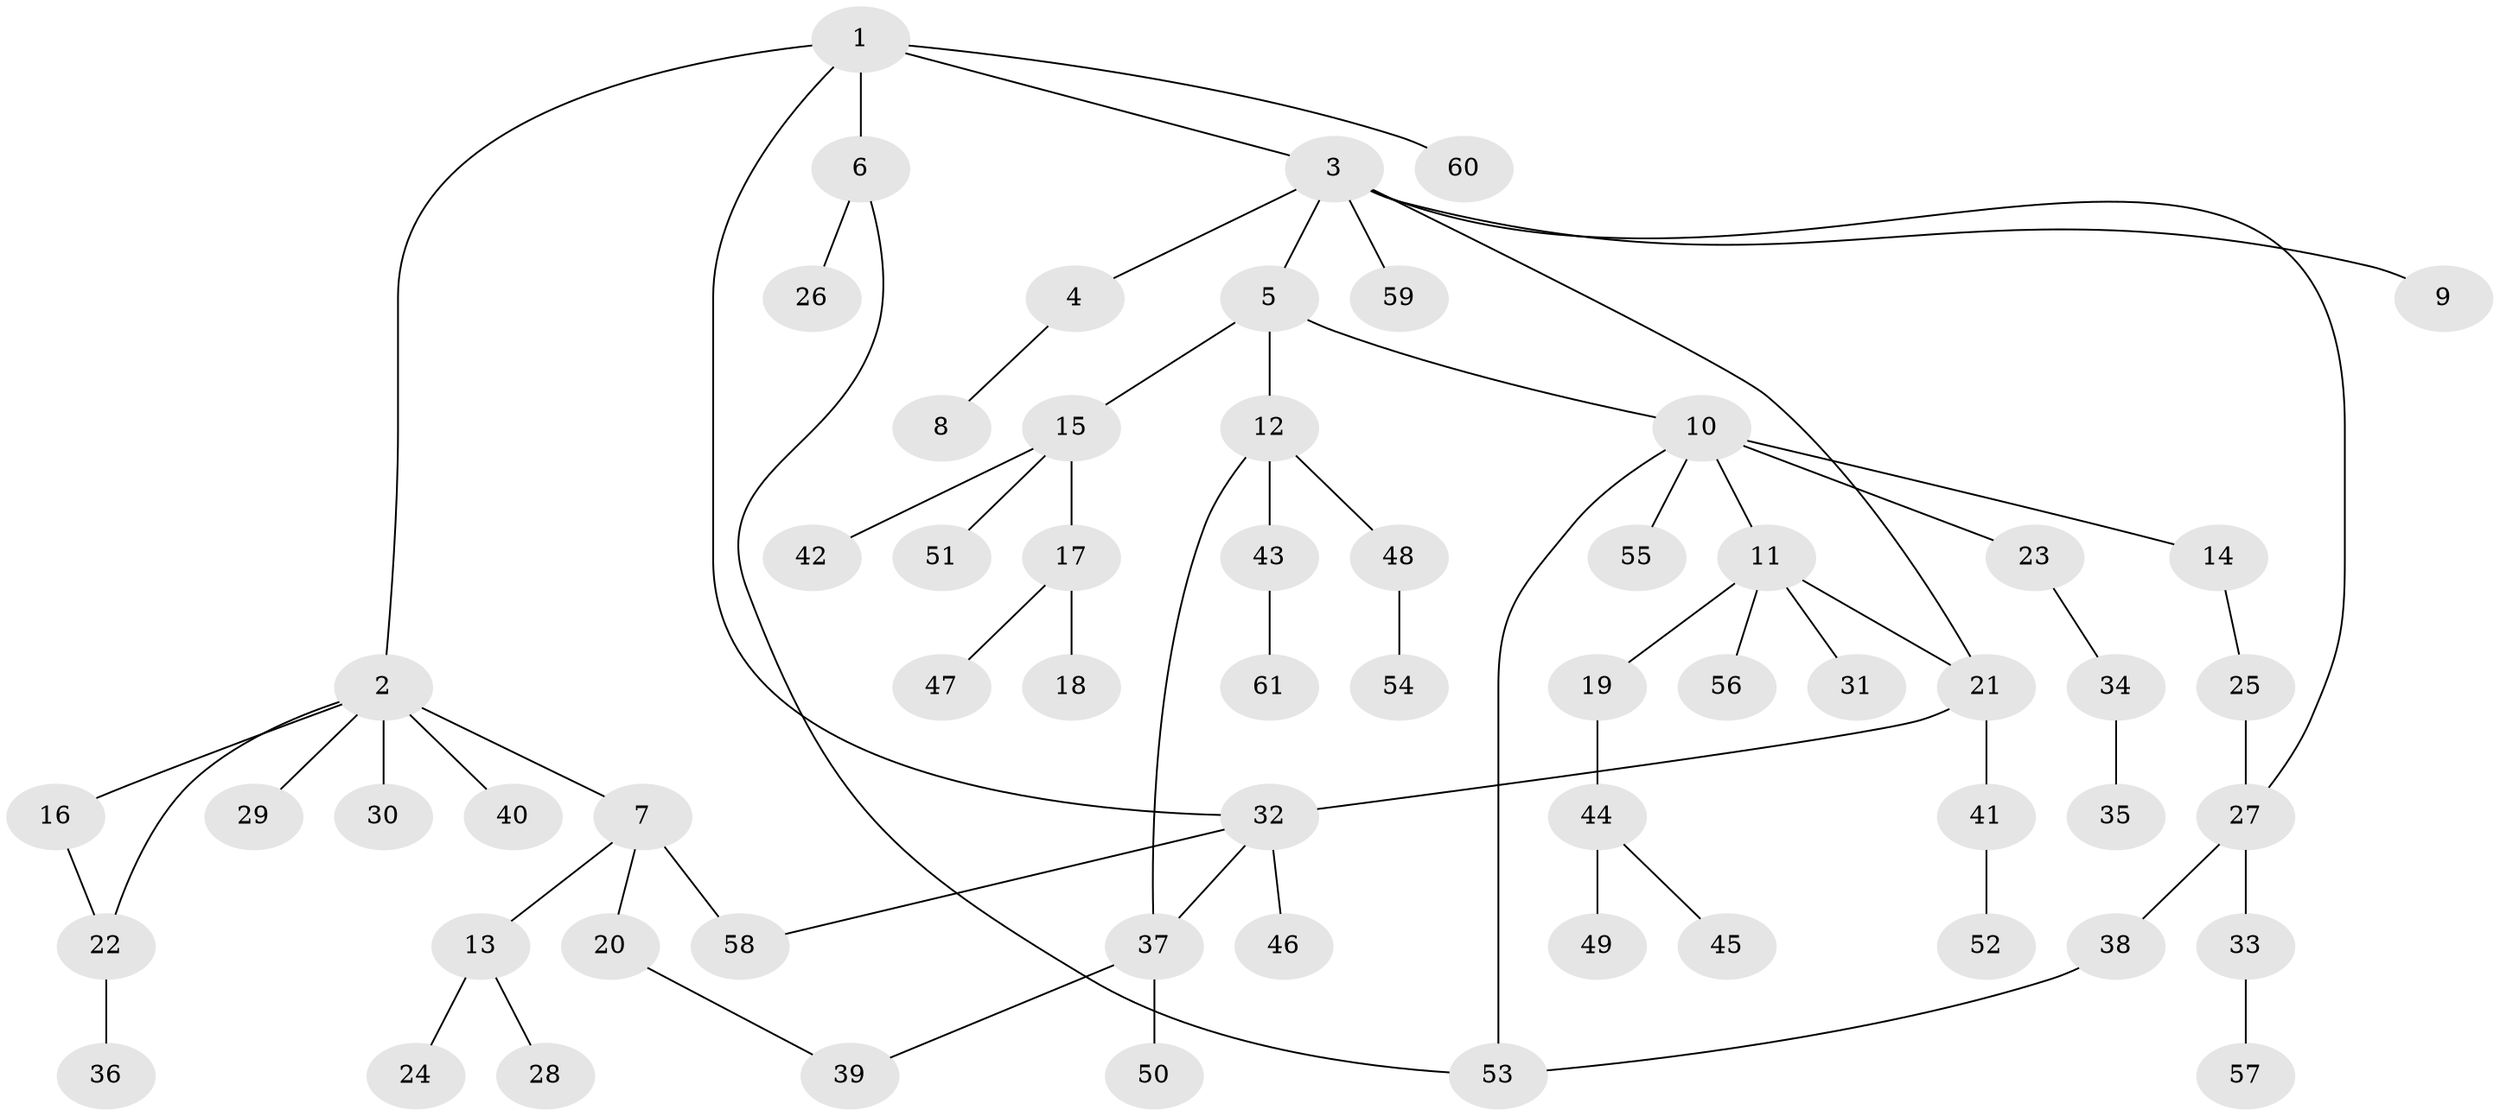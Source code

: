 // Generated by graph-tools (version 1.1) at 2025/34/03/09/25 02:34:31]
// undirected, 61 vertices, 69 edges
graph export_dot {
graph [start="1"]
  node [color=gray90,style=filled];
  1;
  2;
  3;
  4;
  5;
  6;
  7;
  8;
  9;
  10;
  11;
  12;
  13;
  14;
  15;
  16;
  17;
  18;
  19;
  20;
  21;
  22;
  23;
  24;
  25;
  26;
  27;
  28;
  29;
  30;
  31;
  32;
  33;
  34;
  35;
  36;
  37;
  38;
  39;
  40;
  41;
  42;
  43;
  44;
  45;
  46;
  47;
  48;
  49;
  50;
  51;
  52;
  53;
  54;
  55;
  56;
  57;
  58;
  59;
  60;
  61;
  1 -- 2;
  1 -- 3;
  1 -- 6;
  1 -- 32;
  1 -- 60;
  2 -- 7;
  2 -- 16;
  2 -- 29;
  2 -- 30;
  2 -- 40;
  2 -- 22;
  3 -- 4;
  3 -- 5;
  3 -- 9;
  3 -- 21;
  3 -- 59;
  3 -- 27;
  4 -- 8;
  5 -- 10;
  5 -- 12;
  5 -- 15;
  6 -- 26;
  6 -- 53;
  7 -- 13;
  7 -- 20;
  7 -- 58;
  10 -- 11;
  10 -- 14;
  10 -- 23;
  10 -- 55;
  10 -- 53;
  11 -- 19;
  11 -- 31;
  11 -- 56;
  11 -- 21;
  12 -- 37;
  12 -- 43;
  12 -- 48;
  13 -- 24;
  13 -- 28;
  14 -- 25;
  15 -- 17;
  15 -- 42;
  15 -- 51;
  16 -- 22;
  17 -- 18;
  17 -- 47;
  19 -- 44;
  20 -- 39;
  21 -- 41;
  21 -- 32;
  22 -- 36;
  23 -- 34;
  25 -- 27;
  27 -- 33;
  27 -- 38;
  32 -- 46;
  32 -- 37;
  32 -- 58;
  33 -- 57;
  34 -- 35;
  37 -- 39;
  37 -- 50;
  38 -- 53;
  41 -- 52;
  43 -- 61;
  44 -- 45;
  44 -- 49;
  48 -- 54;
}
